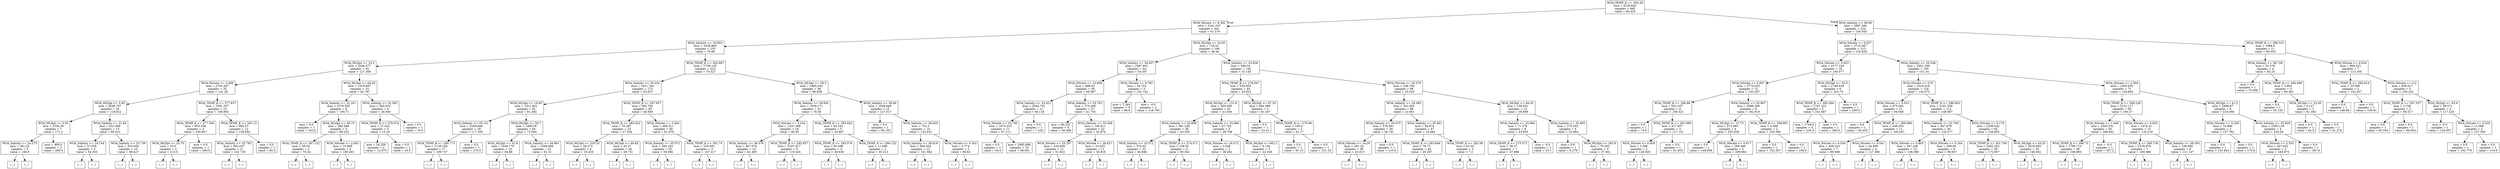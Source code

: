 digraph Tree {
node [shape=box] ;
0 [label="WOA_TEMP_K <= 294.36\nmse = 4130.643\nsamples = 665\nvalue = 90.425"] ;
1 [label="WOA_Nitrate <= 8.392\nmse = 2161.037\nsamples = 441\nvalue = 61.379"] ;
0 -> 1 [labeldistance=2.5, labelangle=45, headlabel="True"] ;
2 [label="WOA_Salinity <= 33.953\nmse = 2428.894\nsamples = 255\nvalue = 79.99"] ;
1 -> 2 ;
3 [label="WOA_MLDpt <= 33.5\nmse = 3206.077\nsamples = 45\nvalue = 127.306"] ;
2 -> 3 ;
4 [label="WOA_Nitrate <= 2.408\nmse = 2792.287\nsamples = 35\nvalue = 141.28"] ;
3 -> 4 ;
5 [label="WOA_MLDpt <= 5.85\nmse = 2648.707\nsamples = 20\nvalue = 118.622"] ;
4 -> 5 ;
6 [label="WOA_MLDpt <= 5.55\nmse = 2356.36\nsamples = 7\nvalue = 171.2"] ;
5 -> 6 ;
7 [label="WOA_Salinity <= 24.275\nmse = 381.25\nsamples = 5\nvalue = 149.0"] ;
6 -> 7 ;
8 [label="(...)"] ;
7 -> 8 ;
11 [label="(...)"] ;
7 -> 11 ;
14 [label="mse = 400.0\nsamples = 2\nvalue = 260.0"] ;
6 -> 14 ;
15 [label="WOA_Salinity <= 31.44\nmse = 422.069\nsamples = 13\nvalue = 89.412"] ;
5 -> 15 ;
16 [label="WOA_Salinity <= 24.744\nmse = 37.556\nsamples = 3\nvalue = 54.333"] ;
15 -> 16 ;
17 [label="(...)"] ;
16 -> 17 ;
20 [label="(...)"] ;
16 -> 20 ;
21 [label="WOA_Salinity <= 33.739\nmse = 203.656\nsamples = 10\nvalue = 96.427"] ;
15 -> 21 ;
22 [label="(...)"] ;
21 -> 22 ;
35 [label="(...)"] ;
21 -> 35 ;
38 [label="WOA_TEMP_K <= 277.637\nmse = 1581.257\nsamples = 15\nvalue = 168.863"] ;
4 -> 38 ;
39 [label="WOA_TEMP_K <= 277.506\nmse = 955.556\nsamples = 3\nvalue = 236.667"] ;
38 -> 39 ;
40 [label="WOA_MLDpt <= 25.75\nmse = 25.0\nsamples = 2\nvalue = 215.0"] ;
39 -> 40 ;
41 [label="(...)"] ;
40 -> 41 ;
42 [label="(...)"] ;
40 -> 42 ;
43 [label="mse = 0.0\nsamples = 1\nvalue = 280.0"] ;
39 -> 43 ;
44 [label="WOA_TEMP_K <= 291.12\nmse = 882.07\nsamples = 12\nvalue = 158.692"] ;
38 -> 44 ;
45 [label="WOA_Salinity <= 32.793\nmse = 602.637\nsamples = 11\nvalue = 162.729"] ;
44 -> 45 ;
46 [label="(...)"] ;
45 -> 46 ;
61 [label="(...)"] ;
45 -> 61 ;
64 [label="mse = 0.0\nsamples = 1\nvalue = 82.0"] ;
44 -> 64 ;
65 [label="WOA_MLDpt <= 64.05\nmse = 1918.897\nsamples = 10\nvalue = 82.767"] ;
3 -> 65 ;
66 [label="WOA_Salinity <= 32.161\nmse = 1076.502\nsamples = 6\nvalue = 100.71"] ;
65 -> 66 ;
67 [label="mse = 0.0\nsamples = 1\nvalue = 163.0"] ;
66 -> 67 ;
68 [label="WOA_MLDpt <= 39.75\nmse = 360.586\nsamples = 5\nvalue = 88.252"] ;
66 -> 68 ;
69 [label="WOA_TEMP_K <= 287.132\nmse = 56.54\nsamples = 2\nvalue = 70.24"] ;
68 -> 69 ;
70 [label="(...)"] ;
69 -> 70 ;
71 [label="(...)"] ;
69 -> 71 ;
72 [label="WOA_Nitrate <= 2.063\nmse = 15.809\nsamples = 3\nvalue = 106.263"] ;
68 -> 72 ;
73 [label="(...)"] ;
72 -> 73 ;
76 [label="(...)"] ;
72 -> 76 ;
77 [label="WOA_Salinity <= 32.565\nmse = 582.632\nsamples = 4\nvalue = 28.938"] ;
65 -> 77 ;
78 [label="WOA_TEMP_K <= 279.574\nmse = 27.452\nsamples = 3\nvalue = 15.25"] ;
77 -> 78 ;
79 [label="mse = 24.256\nsamples = 2\nvalue = 12.875"] ;
78 -> 79 ;
80 [label="mse = 0.0\nsamples = 1\nvalue = 20.0"] ;
78 -> 80 ;
81 [label="mse = 0.0\nsamples = 1\nvalue = 70.0"] ;
77 -> 81 ;
82 [label="WOA_TEMP_K <= 292.667\nmse = 1736.145\nsamples = 210\nvalue = 70.527"] ;
2 -> 82 ;
83 [label="WOA_Salinity <= 35.234\nmse = 1421.744\nsamples = 172\nvalue = 63.037"] ;
82 -> 83 ;
84 [label="WOA_MLDpt <= 19.85\nmse = 1911.601\nsamples = 82\nvalue = 81.492"] ;
83 -> 84 ;
85 [label="WOA_Salinity <= 35.151\nmse = 2249.949\nsamples = 18\nvalue = 117.359"] ;
84 -> 85 ;
86 [label="WOA_TEMP_K <= 290.773\nmse = 1139.228\nsamples = 17\nvalue = 109.727"] ;
85 -> 86 ;
87 [label="(...)"] ;
86 -> 87 ;
112 [label="(...)"] ;
86 -> 112 ;
115 [label="mse = 0.0\nsamples = 1\nvalue = 270.0"] ;
85 -> 115 ;
116 [label="WOA_MLDpt <= 56.7\nmse = 1489.59\nsamples = 64\nvalue = 73.564"] ;
84 -> 116 ;
117 [label="WOA_MLDpt <= 52.8\nmse = 1638.779\nsamples = 33\nvalue = 84.88"] ;
116 -> 117 ;
118 [label="(...)"] ;
117 -> 118 ;
161 [label="(...)"] ;
117 -> 161 ;
162 [label="WOA_Salinity <= 34.991\nmse = 1048.989\nsamples = 31\nvalue = 61.51"] ;
116 -> 162 ;
163 [label="(...)"] ;
162 -> 163 ;
206 [label="(...)"] ;
162 -> 206 ;
211 [label="WOA_TEMP_K <= 287.657\nmse = 582.762\nsamples = 90\nvalue = 48.859"] ;
83 -> 211 ;
212 [label="WOA_TEMP_K <= 283.423\nmse = 70.387\nsamples = 32\nvalue = 27.534"] ;
211 -> 212 ;
213 [label="WOA_MLDpt <= 335.35\nmse = 26.273\nsamples = 6\nvalue = 19.329"] ;
212 -> 213 ;
214 [label="(...)"] ;
213 -> 214 ;
219 [label="(...)"] ;
213 -> 219 ;
220 [label="WOA_MLDpt <= 69.85\nmse = 65.57\nsamples = 26\nvalue = 28.731"] ;
212 -> 220 ;
221 [label="(...)"] ;
220 -> 221 ;
244 [label="(...)"] ;
220 -> 244 ;
247 [label="WOA_Nitrate <= 3.493\nmse = 466.511\nsamples = 58\nvalue = 61.076"] ;
211 -> 247 ;
248 [label="WOA_Salinity <= 35.572\nmse = 385.193\nsamples = 55\nvalue = 59.066"] ;
247 -> 248 ;
249 [label="(...)"] ;
248 -> 249 ;
274 [label="(...)"] ;
248 -> 274 ;
335 [label="WOA_TEMP_K <= 291.74\nmse = 105.681\nsamples = 3\nvalue = 107.317"] ;
247 -> 335 ;
336 [label="(...)"] ;
335 -> 336 ;
337 [label="(...)"] ;
335 -> 337 ;
340 [label="WOA_MLDpt <= 59.3\nmse = 1885.343\nsamples = 38\nvalue = 99.938"] ;
82 -> 340 ;
341 [label="WOA_Salinity <= 36.692\nmse = 1509.171\nsamples = 23\nvalue = 78.56"] ;
340 -> 341 ;
342 [label="WOA_Nitrate <= 3.334\nmse = 1431.388\nsamples = 18\nvalue = 90.95"] ;
341 -> 342 ;
343 [label="WOA_Salinity <= 36.578\nmse = 487.574\nsamples = 13\nvalue = 81.485"] ;
342 -> 343 ;
344 [label="(...)"] ;
343 -> 344 ;
363 [label="(...)"] ;
343 -> 363 ;
366 [label="WOA_TEMP_K <= 293.937\nmse = 3187.817\nsamples = 5\nvalue = 119.345"] ;
342 -> 366 ;
367 [label="(...)"] ;
366 -> 367 ;
370 [label="(...)"] ;
366 -> 370 ;
371 [label="WOA_TEMP_K <= 293.942\nmse = 93.543\nsamples = 5\nvalue = 43.867"] ;
341 -> 371 ;
372 [label="WOA_TEMP_K <= 293.576\nmse = 65.298\nsamples = 3\nvalue = 49.636"] ;
371 -> 372 ;
373 [label="(...)"] ;
372 -> 373 ;
374 [label="(...)"] ;
372 -> 374 ;
375 [label="WOA_TEMP_K <= 294.132\nmse = 11.096\nsamples = 2\nvalue = 35.213"] ;
371 -> 375 ;
376 [label="(...)"] ;
375 -> 376 ;
377 [label="(...)"] ;
375 -> 377 ;
378 [label="WOA_Salinity <= 36.46\nmse = 1049.649\nsamples = 15\nvalue = 127.017"] ;
340 -> 378 ;
379 [label="mse = 0.0\nsamples = 1\nvalue = 69.103"] ;
378 -> 379 ;
380 [label="WOA_Salinity <= 36.624\nmse = 752.2\nsamples = 14\nvalue = 133.452"] ;
378 -> 380 ;
381 [label="WOA_Salinity <= 36.618\nmse = 584.504\nsamples = 12\nvalue = 141.364"] ;
380 -> 381 ;
382 [label="(...)"] ;
381 -> 382 ;
389 [label="(...)"] ;
381 -> 389 ;
392 [label="WOA_Nitrate <= 0.302\nmse = 2.774\nsamples = 2\nvalue = 98.64"] ;
380 -> 392 ;
393 [label="(...)"] ;
392 -> 393 ;
394 [label="(...)"] ;
392 -> 394 ;
395 [label="WOA_MLDpt <= 32.65\nmse = 716.01\nsamples = 186\nvalue = 36.44"] ;
1 -> 395 ;
396 [label="WOA_Salinity <= 34.657\nmse = 1067.601\nsamples = 44\nvalue = 54.507"] ;
395 -> 396 ;
397 [label="WOA_Nitrate <= 12.609\nmse = 898.42\nsamples = 39\nvalue = 49.087"] ;
396 -> 397 ;
398 [label="WOA_Salinity <= 33.421\nmse = 2044.752\nsamples = 12\nvalue = 64.118"] ;
397 -> 398 ;
399 [label="WOA_Nitrate <= 10.756\nmse = 1973.233\nsamples = 11\nvalue = 67.111"] ;
398 -> 399 ;
400 [label="mse = 0.0\nsamples = 1\nvalue = 50.0"] ;
399 -> 400 ;
401 [label="mse = 2065.688\nsamples = 10\nvalue = 68.061"] ;
399 -> 401 ;
402 [label="mse = 0.0\nsamples = 1\nvalue = 7.254"] ;
398 -> 402 ;
403 [label="WOA_Salinity <= 32.761\nmse = 175.268\nsamples = 27\nvalue = 41.755"] ;
397 -> 403 ;
404 [label="mse = 96.333\nsamples = 5\nvalue = 26.498"] ;
403 -> 404 ;
405 [label="WOA_Salinity <= 33.458\nmse = 149.411\nsamples = 22\nvalue = 43.874"] ;
403 -> 405 ;
406 [label="WOA_Nitrate <= 25.207\nmse = 228.928\nsamples = 11\nvalue = 51.822"] ;
405 -> 406 ;
407 [label="(...)"] ;
406 -> 407 ;
412 [label="(...)"] ;
406 -> 412 ;
413 [label="WOA_Nitrate <= 28.627\nmse = 33.024\nsamples = 11\nvalue = 38.816"] ;
405 -> 413 ;
414 [label="(...)"] ;
413 -> 414 ;
433 [label="(...)"] ;
413 -> 433 ;
434 [label="WOA_Nitrate <= 9.782\nmse = 54.753\nsamples = 5\nvalue = 101.742"] ;
396 -> 434 ;
435 [label="mse = 7.344\nsamples = 4\nvalue = 98.9"] ;
434 -> 435 ;
436 [label="mse = -0.0\nsamples = 1\nvalue = 118.793"] ;
434 -> 436 ;
437 [label="WOA_Salinity <= 33.828\nmse = 489.24\nsamples = 142\nvalue = 31.145"] ;
395 -> 437 ;
438 [label="WOA_TEMP_K <= 278.847\nmse = 534.803\nsamples = 44\nvalue = 45.022"] ;
437 -> 438 ;
439 [label="WOA_MLDpt <= 151.6\nmse = 360.459\nsamples = 41\nvalue = 41.049"] ;
438 -> 439 ;
440 [label="WOA_Salinity <= 33.808\nmse = 381.238\nsamples = 36\nvalue = 43.335"] ;
439 -> 440 ;
441 [label="WOA_Salinity <= 33.572\nmse = 374.03\nsamples = 32\nvalue = 40.846"] ;
440 -> 441 ;
442 [label="(...)"] ;
441 -> 442 ;
455 [label="(...)"] ;
441 -> 455 ;
486 [label="WOA_TEMP_K <= 274.071\nmse = 108.92\nsamples = 4\nvalue = 60.042"] ;
440 -> 486 ;
487 [label="(...)"] ;
486 -> 487 ;
490 [label="(...)"] ;
486 -> 490 ;
493 [label="WOA_Salinity <= 33.666\nmse = 67.754\nsamples = 5\nvalue = 28.708"] ;
439 -> 493 ;
494 [label="WOA_Nitrate <= 16.572\nmse = 3.548\nsamples = 2\nvalue = 38.262"] ;
493 -> 494 ;
495 [label="(...)"] ;
494 -> 495 ;
496 [label="(...)"] ;
494 -> 496 ;
497 [label="WOA_MLDpt <= 602.2\nmse = 9.136\nsamples = 3\nvalue = 22.339"] ;
493 -> 497 ;
498 [label="(...)"] ;
497 -> 498 ;
501 [label="(...)"] ;
497 -> 501 ;
502 [label="WOA_MLDpt <= 67.35\nmse = 664.989\nsamples = 3\nvalue = 81.347"] ;
438 -> 502 ;
503 [label="mse = 0.0\nsamples = 1\nvalue = 22.41"] ;
502 -> 503 ;
504 [label="WOA_TEMP_K <= 279.68\nmse = 100.4\nsamples = 2\nvalue = 91.17"] ;
502 -> 504 ;
505 [label="mse = 0.0\nsamples = 1\nvalue = 81.15"] ;
504 -> 505 ;
506 [label="mse = 0.0\nsamples = 1\nvalue = 101.19"] ;
504 -> 506 ;
507 [label="WOA_Nitrate <= 25.276\nmse = 346.762\nsamples = 98\nvalue = 25.025"] ;
437 -> 507 ;
508 [label="WOA_Salinity <= 34.083\nmse = 341.905\nsamples = 86\nvalue = 23.061"] ;
507 -> 508 ;
509 [label="WOA_Salinity <= 34.075\nmse = 579.581\nsamples = 39\nvalue = 26.741"] ;
508 -> 509 ;
510 [label="WOA_Nitrate <= 24.29\nmse = 281.24\nsamples = 38\nvalue = 23.013"] ;
509 -> 510 ;
511 [label="(...)"] ;
510 -> 511 ;
566 [label="(...)"] ;
510 -> 566 ;
581 [label="mse = 0.0\nsamples = 1\nvalue = 110.0"] ;
509 -> 581 ;
582 [label="WOA_Salinity <= 35.461\nmse = 84.874\nsamples = 47\nvalue = 19.484"] ;
508 -> 582 ;
583 [label="WOA_TEMP_K <= 283.694\nmse = 76.73\nsamples = 44\nvalue = 20.207"] ;
582 -> 583 ;
584 [label="(...)"] ;
583 -> 584 ;
631 [label="(...)"] ;
583 -> 631 ;
634 [label="WOA_TEMP_K <= 283.58\nmse = 63.54\nsamples = 3\nvalue = 7.2"] ;
582 -> 634 ;
635 [label="(...)"] ;
634 -> 635 ;
636 [label="(...)"] ;
634 -> 636 ;
639 [label="WOA_MLDpt <= 84.35\nmse = 138.931\nsamples = 12\nvalue = 39.698"] ;
507 -> 639 ;
640 [label="WOA_Salinity <= 33.984\nmse = 71.278\nsamples = 8\nvalue = 43.855"] ;
639 -> 640 ;
641 [label="WOA_TEMP_K <= 273.573\nmse = 38.37\nsamples = 7\nvalue = 47.888"] ;
640 -> 641 ;
642 [label="(...)"] ;
641 -> 642 ;
647 [label="(...)"] ;
641 -> 647 ;
652 [label="mse = -0.0\nsamples = 1\nvalue = 33.1"] ;
640 -> 652 ;
653 [label="WOA_Salinity <= 33.905\nmse = 175.543\nsamples = 4\nvalue = 33.984"] ;
639 -> 653 ;
654 [label="mse = 0.0\nsamples = 1\nvalue = 6.278"] ;
653 -> 654 ;
655 [label="WOA_MLDpt <= 183.9\nmse = 75.302\nsamples = 3\nvalue = 37.941"] ;
653 -> 655 ;
656 [label="(...)"] ;
655 -> 656 ;
657 [label="(...)"] ;
655 -> 657 ;
660 [label="WOA_Salinity <= 36.69\nmse = 2887.306\nsamples = 224\nvalue = 150.045"] ;
0 -> 660 [labeldistance=2.5, labelangle=-45, headlabel="False"] ;
661 [label="WOA_Nitrate <= 0.027\nmse = 2723.587\nsamples = 213\nvalue = 154.629"] ;
660 -> 661 ;
662 [label="WOA_Nitrate <= 0.023\nmse = 4177.228\nsamples = 18\nvalue = 190.077"] ;
661 -> 662 ;
663 [label="WOA_Nitrate <= 0.007\nmse = 2774.032\nsamples = 12\nvalue = 163.267"] ;
662 -> 663 ;
664 [label="WOA_TEMP_K <= 298.88\nmse = 632.207\nsamples = 4\nvalue = 108.521"] ;
663 -> 664 ;
665 [label="mse = 0.0\nsamples = 1\nvalue = 74.0"] ;
664 -> 665 ;
666 [label="WOA_TEMP_K <= 302.569\nmse = 417.857\nsamples = 3\nvalue = 117.151"] ;
664 -> 666 ;
667 [label="WOA_Nitrate <= 0.004\nmse = 2.296\nsamples = 2\nvalue = 128.929"] ;
666 -> 667 ;
668 [label="(...)"] ;
667 -> 668 ;
669 [label="(...)"] ;
667 -> 669 ;
670 [label="mse = 0.0\nsamples = 1\nvalue = 81.818"] ;
666 -> 670 ;
671 [label="WOA_Salinity <= 35.907\nmse = 2086.286\nsamples = 8\nvalue = 182.819"] ;
663 -> 671 ;
672 [label="WOA_MLDpt <= 13.75\nmse = 572.993\nsamples = 6\nvalue = 203.936"] ;
671 -> 672 ;
673 [label="mse = 0.0\nsamples = 1\nvalue = 146.656"] ;
672 -> 673 ;
674 [label="WOA_Nitrate <= 0.017\nmse = 269.386\nsamples = 5\nvalue = 209.664"] ;
672 -> 674 ;
675 [label="(...)"] ;
674 -> 675 ;
680 [label="(...)"] ;
674 -> 680 ;
681 [label="WOA_TEMP_K <= 299.901\nmse = 4.566\nsamples = 2\nvalue = 105.389"] ;
671 -> 681 ;
682 [label="mse = 0.0\nsamples = 1\nvalue = 102.367"] ;
681 -> 682 ;
683 [label="mse = 0.0\nsamples = 1\nvalue = 106.9"] ;
681 -> 683 ;
684 [label="WOA_MLDpt <= 55.0\nmse = 1748.438\nsamples = 6\nvalue = 253.75"] ;
662 -> 684 ;
685 [label="WOA_TEMP_K <= 300.284\nmse = 1747.222\nsamples = 5\nvalue = 241.667"] ;
684 -> 685 ;
686 [label="mse = 1744.0\nsamples = 4\nvalue = 234.0"] ;
685 -> 686 ;
687 [label="mse = 0.0\nsamples = 1\nvalue = 280.0"] ;
685 -> 687 ;
688 [label="mse = 0.0\nsamples = 1\nvalue = 290.0"] ;
684 -> 688 ;
689 [label="WOA_Salinity <= 35.548\nmse = 2461.309\nsamples = 195\nvalue = 151.34"] ;
661 -> 689 ;
690 [label="WOA_Nitrate <= 0.07\nmse = 2316.418\nsamples = 124\nvalue = 144.073"] ;
689 -> 690 ;
691 [label="WOA_Nitrate <= 0.031\nmse = 675.562\nsamples = 12\nvalue = 94.948"] ;
690 -> 691 ;
692 [label="mse = 0.0\nsamples = 1\nvalue = 45.455"] ;
691 -> 692 ;
693 [label="WOA_TEMP_K <= 299.988\nmse = 448.203\nsamples = 11\nvalue = 100.447"] ;
691 -> 693 ;
694 [label="WOA_Nitrate <= 0.039\nmse = 406.223\nsamples = 7\nvalue = 89.668"] ;
693 -> 694 ;
695 [label="(...)"] ;
694 -> 695 ;
696 [label="(...)"] ;
694 -> 696 ;
703 [label="WOA_Nitrate <= 0.041\nmse = 44.689\nsamples = 4\nvalue = 117.386"] ;
693 -> 703 ;
704 [label="(...)"] ;
703 -> 704 ;
705 [label="(...)"] ;
703 -> 705 ;
710 [label="WOA_TEMP_K <= 296.063\nmse = 2191.208\nsamples = 112\nvalue = 149.887"] ;
690 -> 710 ;
711 [label="WOA_Salinity <= 33.706\nmse = 647.979\nsamples = 20\nvalue = 120.277"] ;
710 -> 711 ;
712 [label="WOA_Nitrate <= 0.805\nmse = 347.236\nsamples = 12\nvalue = 136.088"] ;
711 -> 712 ;
713 [label="(...)"] ;
712 -> 713 ;
724 [label="(...)"] ;
712 -> 724 ;
727 [label="WOA_Nitrate <= 0.164\nmse = 299.94\nsamples = 8\nvalue = 99.947"] ;
711 -> 727 ;
728 [label="(...)"] ;
727 -> 728 ;
733 [label="(...)"] ;
727 -> 733 ;
740 [label="WOA_Nitrate <= 0.175\nmse = 2299.042\nsamples = 92\nvalue = 156.803"] ;
710 -> 740 ;
741 [label="WOA_TEMP_K <= 301.709\nmse = 2282.252\nsamples = 38\nvalue = 172.907"] ;
740 -> 741 ;
742 [label="(...)"] ;
741 -> 742 ;
787 [label="(...)"] ;
741 -> 787 ;
788 [label="WOA_MLDpt <= 43.25\nmse = 2019.683\nsamples = 54\nvalue = 146.002"] ;
740 -> 788 ;
789 [label="(...)"] ;
788 -> 789 ;
856 [label="(...)"] ;
788 -> 856 ;
881 [label="WOA_Nitrate <= 2.304\nmse = 2450.652\nsamples = 71\nvalue = 164.804"] ;
689 -> 881 ;
882 [label="WOA_TEMP_K <= 299.228\nmse = 2151.117\nsamples = 65\nvalue = 160.27"] ;
881 -> 882 ;
883 [label="WOA_Nitrate <= 1.449\nmse = 2043.351\nsamples = 50\nvalue = 168.842"] ;
882 -> 883 ;
884 [label="WOA_TEMP_K <= 298.73\nmse = 1798.713\nsamples = 49\nvalue = 166.893"] ;
883 -> 884 ;
885 [label="(...)"] ;
884 -> 885 ;
940 [label="(...)"] ;
884 -> 940 ;
947 [label="mse = -0.0\nsamples = 1\nvalue = 307.2"] ;
883 -> 947 ;
948 [label="WOA_Nitrate <= 0.053\nmse = 1476.31\nsamples = 15\nvalue = 132.216"] ;
882 -> 948 ;
949 [label="WOA_TEMP_K <= 300.736\nmse = 1578.979\nsamples = 7\nvalue = 169.086"] ;
948 -> 949 ;
950 [label="(...)"] ;
949 -> 950 ;
953 [label="(...)"] ;
949 -> 953 ;
954 [label="WOA_Salinity <= 36.355\nmse = 196.956\nsamples = 8\nvalue = 111.147"] ;
948 -> 954 ;
955 [label="(...)"] ;
954 -> 955 ;
962 [label="(...)"] ;
954 -> 962 ;
969 [label="WOA_MLDpt <= 41.2\nmse = 2889.67\nsamples = 6\nvalue = 218.086"] ;
881 -> 969 ;
970 [label="WOA_Nitrate <= 3.259\nmse = 74.886\nsamples = 2\nvalue = 157.762"] ;
969 -> 970 ;
971 [label="mse = 0.0\nsamples = 1\nvalue = 151.643"] ;
970 -> 971 ;
972 [label="mse = 0.0\nsamples = 1\nvalue = 170.0"] ;
970 -> 972 ;
973 [label="WOA_Salinity <= 35.828\nmse = 1085.138\nsamples = 4\nvalue = 254.28"] ;
969 -> 973 ;
974 [label="WOA_Nitrate <= 2.503\nmse = 457.952\nsamples = 3\nvalue = 240.875"] ;
973 -> 974 ;
975 [label="(...)"] ;
974 -> 975 ;
976 [label="(...)"] ;
974 -> 976 ;
979 [label="mse = 0.0\nsamples = 1\nvalue = 307.9"] ;
973 -> 979 ;
980 [label="WOA_TEMP_K <= 296.531\nmse = 1088.6\nsamples = 11\nvalue = 89.303"] ;
660 -> 980 ;
981 [label="WOA_Salinity <= 36.728\nmse = 25.578\nsamples = 4\nvalue = 65.25"] ;
980 -> 981 ;
982 [label="mse = 0.0\nsamples = 1\nvalue = 70.009"] ;
981 -> 982 ;
983 [label="WOA_TEMP_K <= 294.499\nmse = 5.863\nsamples = 3\nvalue = 60.491"] ;
981 -> 983 ;
984 [label="mse = 0.0\nsamples = 1\nvalue = 55.126"] ;
983 -> 984 ;
985 [label="WOA_MLDpt <= 22.65\nmse = 0.127\nsamples = 2\nvalue = 61.564"] ;
983 -> 985 ;
986 [label="mse = 0.0\nsamples = 1\nvalue = 62.0"] ;
985 -> 986 ;
987 [label="mse = 0.0\nsamples = 1\nvalue = 61.274"] ;
985 -> 987 ;
988 [label="WOA_Nitrate <= 0.034\nmse = 994.531\nsamples = 7\nvalue = 113.356"] ;
980 -> 988 ;
989 [label="WOA_TEMP_K <= 296.914\nmse = 25.585\nsamples = 2\nvalue = 152.457"] ;
988 -> 989 ;
990 [label="mse = 0.0\nsamples = 1\nvalue = 148.88"] ;
989 -> 990 ;
991 [label="mse = 0.0\nsamples = 1\nvalue = 159.61"] ;
989 -> 991 ;
992 [label="WOA_Nitrate <= 0.2\nmse = 638.017\nsamples = 5\nvalue = 100.322"] ;
988 -> 992 ;
993 [label="WOA_TEMP_K <= 297.337\nmse = 2.706\nsamples = 2\nvalue = 66.517"] ;
992 -> 993 ;
994 [label="mse = 0.0\nsamples = 1\nvalue = 65.354"] ;
993 -> 994 ;
995 [label="mse = 0.0\nsamples = 1\nvalue = 68.844"] ;
993 -> 995 ;
996 [label="WOA_MLDpt <= 63.6\nmse = 98.571\nsamples = 3\nvalue = 117.225"] ;
992 -> 996 ;
997 [label="mse = -0.0\nsamples = 1\nvalue = 126.857"] ;
996 -> 997 ;
998 [label="WOA_Nitrate <= 0.535\nmse = 11.588\nsamples = 2\nvalue = 107.593"] ;
996 -> 998 ;
999 [label="mse = 0.0\nsamples = 1\nvalue = 102.779"] ;
998 -> 999 ;
1000 [label="mse = 0.0\nsamples = 1\nvalue = 110.0"] ;
998 -> 1000 ;
}